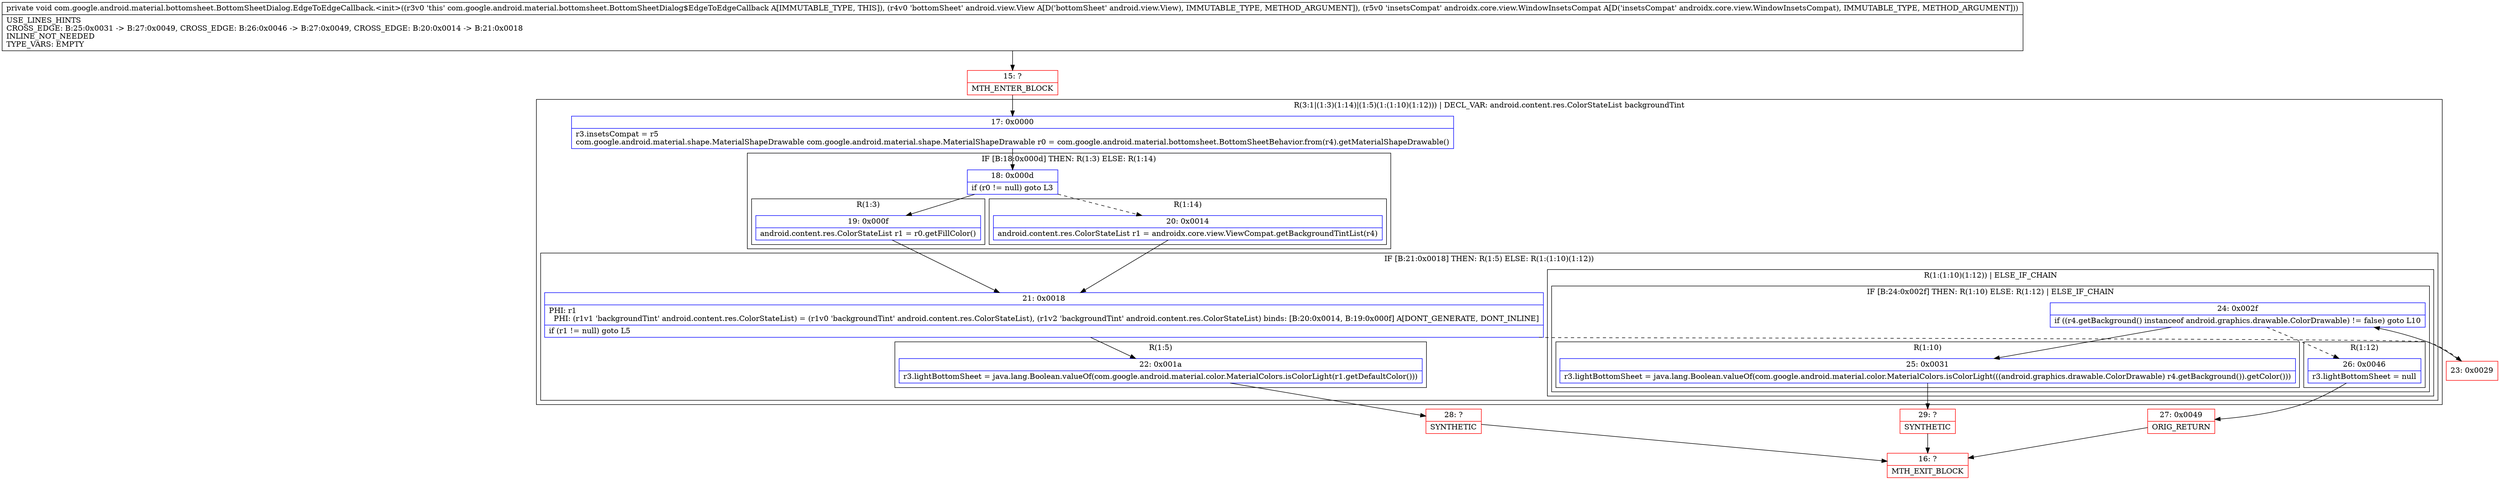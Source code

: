 digraph "CFG forcom.google.android.material.bottomsheet.BottomSheetDialog.EdgeToEdgeCallback.\<init\>(Landroid\/view\/View;Landroidx\/core\/view\/WindowInsetsCompat;)V" {
subgraph cluster_Region_1320049933 {
label = "R(3:1|(1:3)(1:14)|(1:5)(1:(1:10)(1:12))) | DECL_VAR: android.content.res.ColorStateList backgroundTint\l";
node [shape=record,color=blue];
Node_17 [shape=record,label="{17\:\ 0x0000|r3.insetsCompat = r5\lcom.google.android.material.shape.MaterialShapeDrawable com.google.android.material.shape.MaterialShapeDrawable r0 = com.google.android.material.bottomsheet.BottomSheetBehavior.from(r4).getMaterialShapeDrawable()\l}"];
subgraph cluster_IfRegion_1138518893 {
label = "IF [B:18:0x000d] THEN: R(1:3) ELSE: R(1:14)";
node [shape=record,color=blue];
Node_18 [shape=record,label="{18\:\ 0x000d|if (r0 != null) goto L3\l}"];
subgraph cluster_Region_2007762364 {
label = "R(1:3)";
node [shape=record,color=blue];
Node_19 [shape=record,label="{19\:\ 0x000f|android.content.res.ColorStateList r1 = r0.getFillColor()\l}"];
}
subgraph cluster_Region_1112561288 {
label = "R(1:14)";
node [shape=record,color=blue];
Node_20 [shape=record,label="{20\:\ 0x0014|android.content.res.ColorStateList r1 = androidx.core.view.ViewCompat.getBackgroundTintList(r4)\l}"];
}
}
subgraph cluster_IfRegion_1113699520 {
label = "IF [B:21:0x0018] THEN: R(1:5) ELSE: R(1:(1:10)(1:12))";
node [shape=record,color=blue];
Node_21 [shape=record,label="{21\:\ 0x0018|PHI: r1 \l  PHI: (r1v1 'backgroundTint' android.content.res.ColorStateList) = (r1v0 'backgroundTint' android.content.res.ColorStateList), (r1v2 'backgroundTint' android.content.res.ColorStateList) binds: [B:20:0x0014, B:19:0x000f] A[DONT_GENERATE, DONT_INLINE]\l|if (r1 != null) goto L5\l}"];
subgraph cluster_Region_594972161 {
label = "R(1:5)";
node [shape=record,color=blue];
Node_22 [shape=record,label="{22\:\ 0x001a|r3.lightBottomSheet = java.lang.Boolean.valueOf(com.google.android.material.color.MaterialColors.isColorLight(r1.getDefaultColor()))\l}"];
}
subgraph cluster_Region_263268343 {
label = "R(1:(1:10)(1:12)) | ELSE_IF_CHAIN\l";
node [shape=record,color=blue];
subgraph cluster_IfRegion_1434576424 {
label = "IF [B:24:0x002f] THEN: R(1:10) ELSE: R(1:12) | ELSE_IF_CHAIN\l";
node [shape=record,color=blue];
Node_24 [shape=record,label="{24\:\ 0x002f|if ((r4.getBackground() instanceof android.graphics.drawable.ColorDrawable) != false) goto L10\l}"];
subgraph cluster_Region_436834284 {
label = "R(1:10)";
node [shape=record,color=blue];
Node_25 [shape=record,label="{25\:\ 0x0031|r3.lightBottomSheet = java.lang.Boolean.valueOf(com.google.android.material.color.MaterialColors.isColorLight(((android.graphics.drawable.ColorDrawable) r4.getBackground()).getColor()))\l}"];
}
subgraph cluster_Region_219683882 {
label = "R(1:12)";
node [shape=record,color=blue];
Node_26 [shape=record,label="{26\:\ 0x0046|r3.lightBottomSheet = null\l}"];
}
}
}
}
}
Node_15 [shape=record,color=red,label="{15\:\ ?|MTH_ENTER_BLOCK\l}"];
Node_28 [shape=record,color=red,label="{28\:\ ?|SYNTHETIC\l}"];
Node_16 [shape=record,color=red,label="{16\:\ ?|MTH_EXIT_BLOCK\l}"];
Node_23 [shape=record,color=red,label="{23\:\ 0x0029}"];
Node_29 [shape=record,color=red,label="{29\:\ ?|SYNTHETIC\l}"];
Node_27 [shape=record,color=red,label="{27\:\ 0x0049|ORIG_RETURN\l}"];
MethodNode[shape=record,label="{private void com.google.android.material.bottomsheet.BottomSheetDialog.EdgeToEdgeCallback.\<init\>((r3v0 'this' com.google.android.material.bottomsheet.BottomSheetDialog$EdgeToEdgeCallback A[IMMUTABLE_TYPE, THIS]), (r4v0 'bottomSheet' android.view.View A[D('bottomSheet' android.view.View), IMMUTABLE_TYPE, METHOD_ARGUMENT]), (r5v0 'insetsCompat' androidx.core.view.WindowInsetsCompat A[D('insetsCompat' androidx.core.view.WindowInsetsCompat), IMMUTABLE_TYPE, METHOD_ARGUMENT]))  | USE_LINES_HINTS\lCROSS_EDGE: B:25:0x0031 \-\> B:27:0x0049, CROSS_EDGE: B:26:0x0046 \-\> B:27:0x0049, CROSS_EDGE: B:20:0x0014 \-\> B:21:0x0018\lINLINE_NOT_NEEDED\lTYPE_VARS: EMPTY\l}"];
MethodNode -> Node_15;Node_17 -> Node_18;
Node_18 -> Node_19;
Node_18 -> Node_20[style=dashed];
Node_19 -> Node_21;
Node_20 -> Node_21;
Node_21 -> Node_22;
Node_21 -> Node_23[style=dashed];
Node_22 -> Node_28;
Node_24 -> Node_25;
Node_24 -> Node_26[style=dashed];
Node_25 -> Node_29;
Node_26 -> Node_27;
Node_15 -> Node_17;
Node_28 -> Node_16;
Node_23 -> Node_24;
Node_29 -> Node_16;
Node_27 -> Node_16;
}

